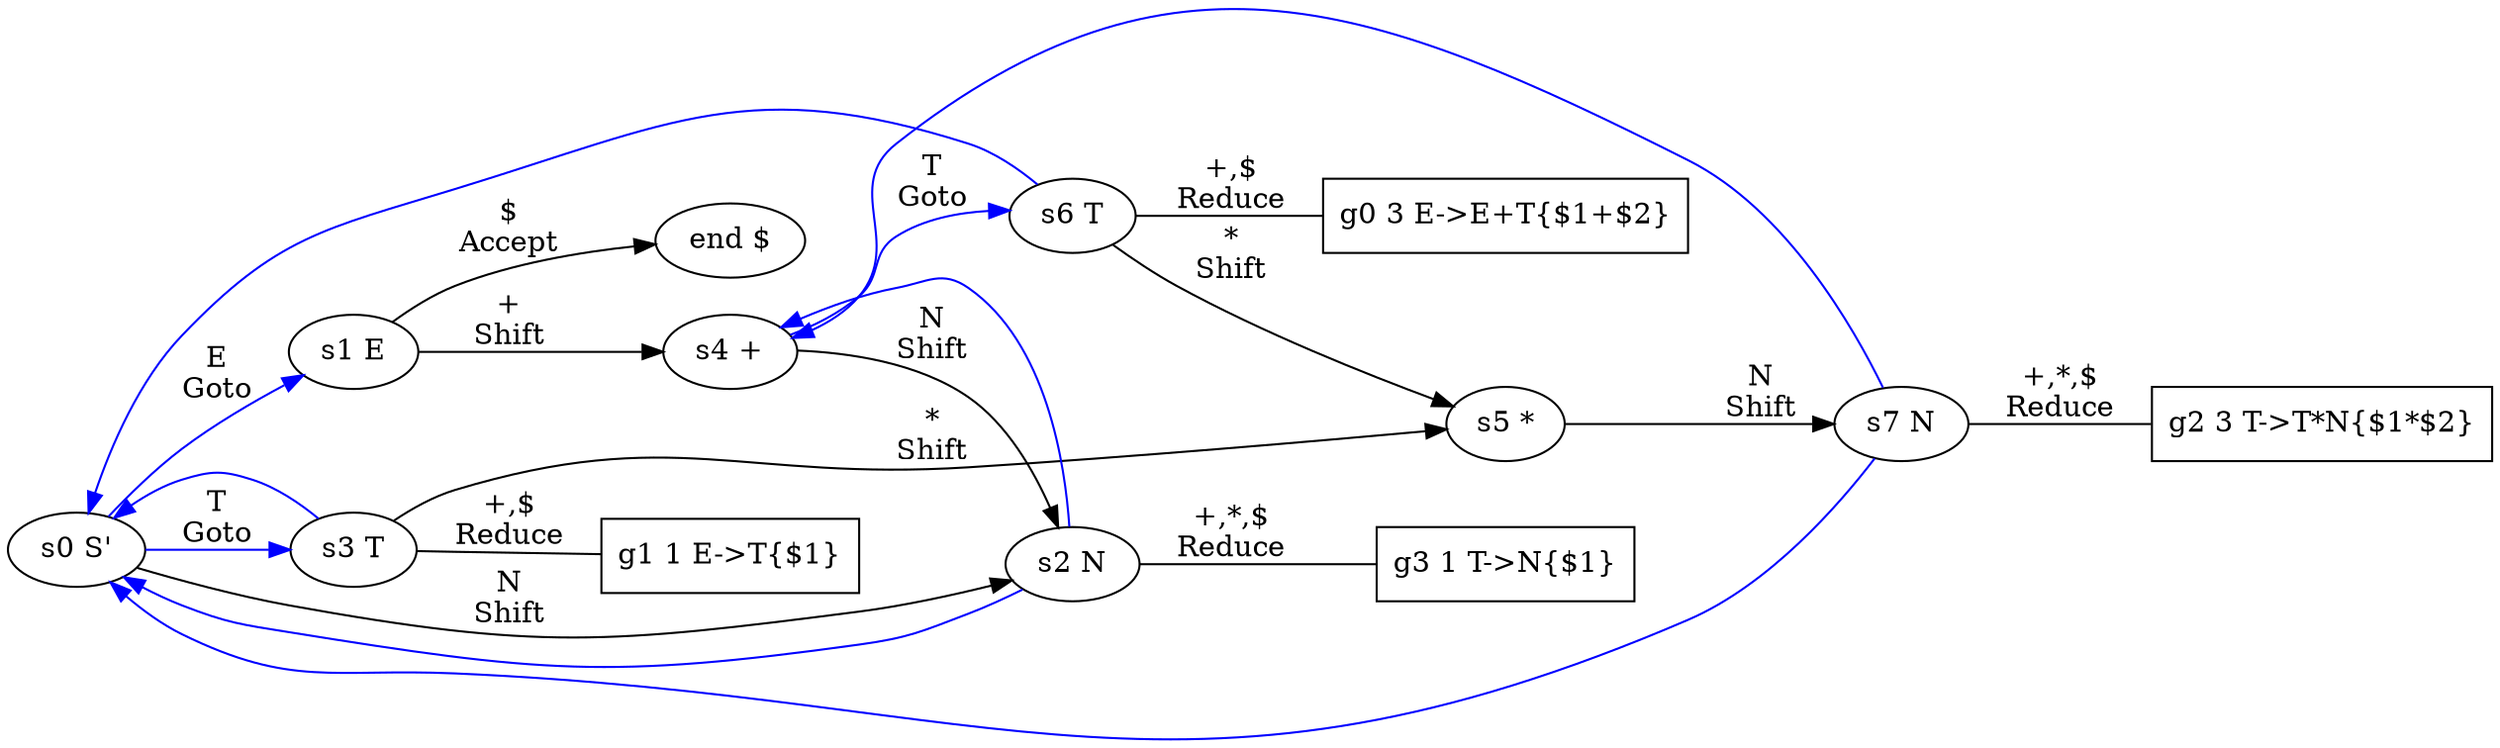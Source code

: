 digraph G{
  /*ratio=0.5;*/
  graph [rankdir=LR];
  g0[label="g0 3 E->E+T{$1+$2}",shape = box];
  g1[label="g1 1 E->T{$1}",shape = box];
  g2[label="g2 3 T->T*N{$1*$2}",shape=box];
  g3[label="g3 1 T->N{$1}",shape=box];
  s0[label="s0 S'"];
  s1[label="s1 E"];
  s2[label="s2 N"];
  s3[label="s3 T"];
  s4[label="s4 +"];
  s5[label="s5 *"];
  s6[label="s6 T"];
  s7[label="s7 N"];
  end[label="end $"];
  s0->s2[label="N\nShift"];s0->s1[label="E\nGoto",color=blue];s0->s3[label="T\nGoto",color=blue];
  s1->s4[label="+\nShift"];s1->end[label="$\nAccept"];
  s2->g3[label="+,*,$\nReduce",dir=none];s0->s2[color=blue,dir=back,weight=0.1];s4->s2[color=blue,dir=back,weight=0.1];
  s3->g1[label="+,$\nReduce",dir=none];s3->s5[label="*\nShift"];s0->s3[color=blue,dir=back,weight=0.1];
  s4->s2[label="N\nShift"];s4->s6[label="T\nGoto",color=blue];
  s5->s7[label="N\nShift"];
  s6->g0[label="+,$\nReduce",dir=none];s6->s5[label="*\nShift"];s0->s6[color=blue,dir=back,weight=0.1];
  s7->g2[label="+,*,$\nReduce",dir=none];s0->s7[color=blue,dir=back,weight=0.1];s4->s7[color=blue,dir=back,weight=0.1];
}
